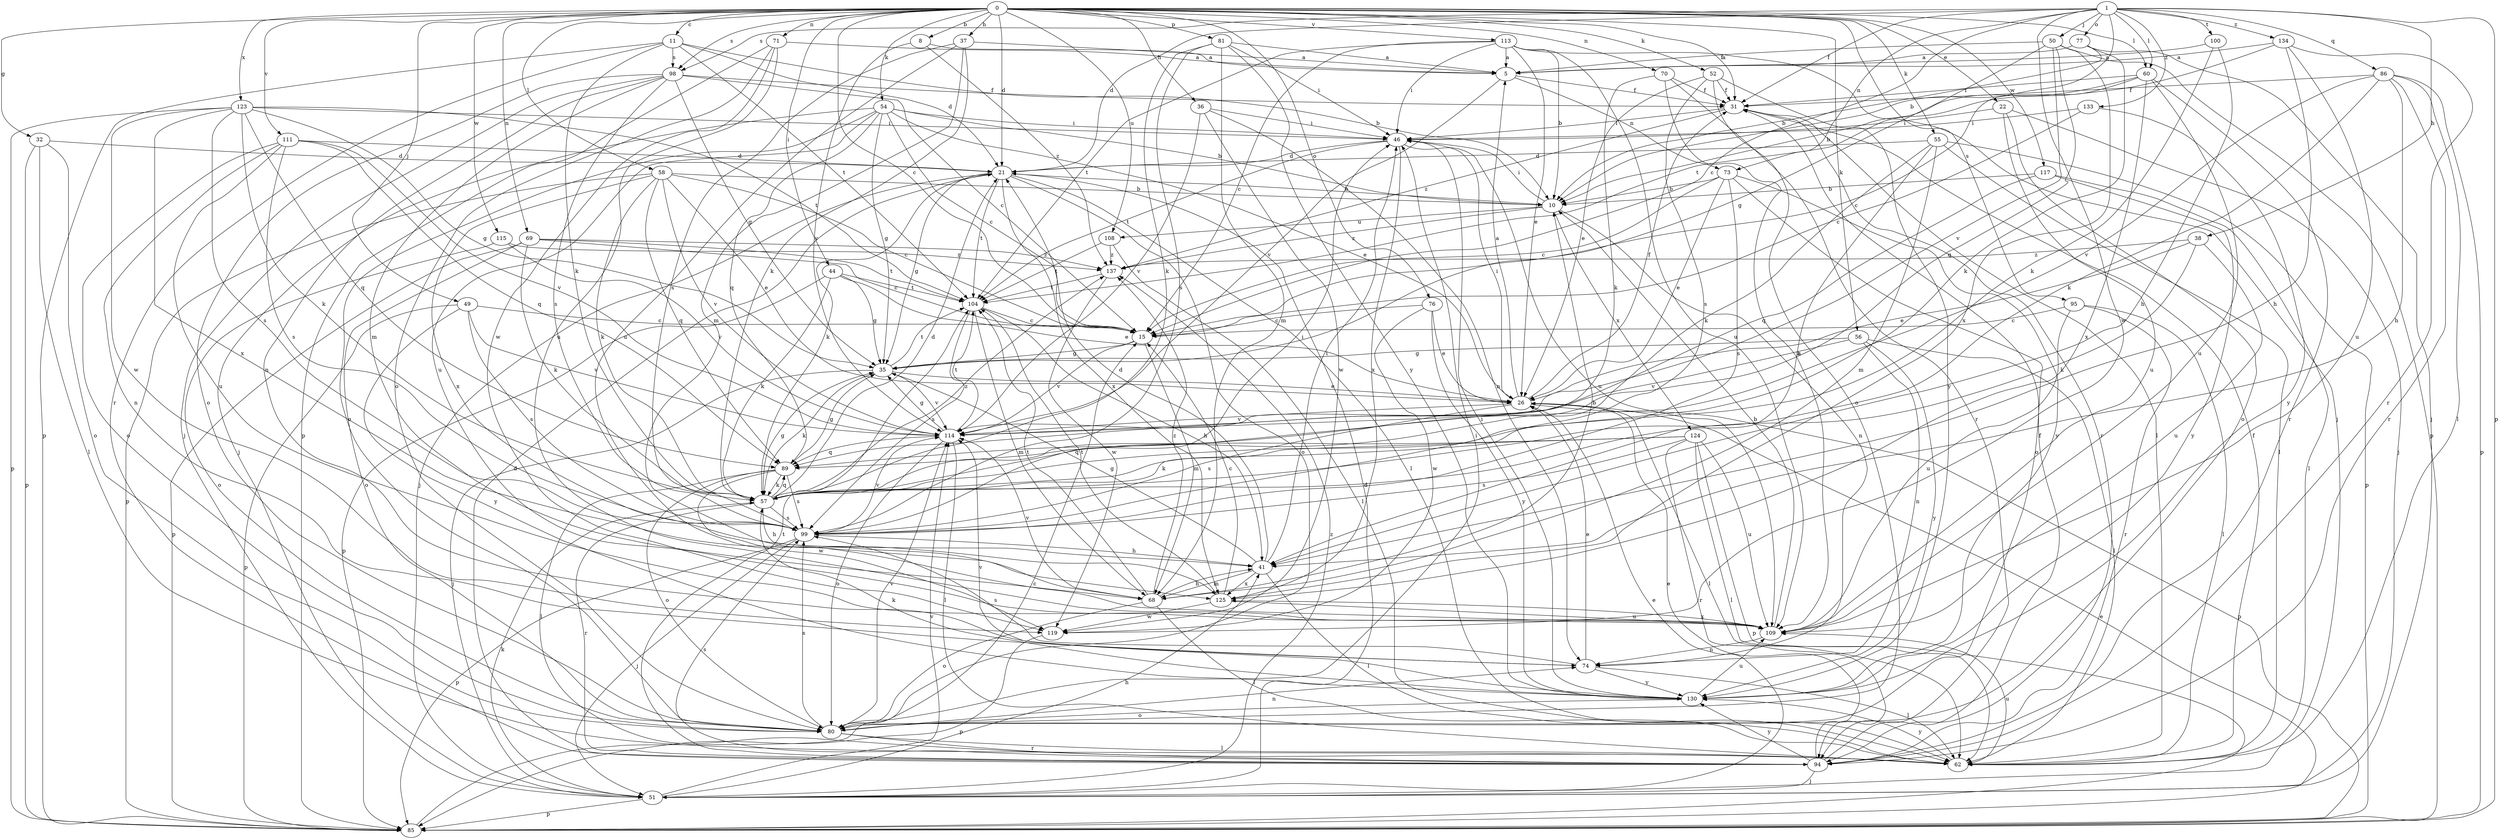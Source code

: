 strict digraph  {
0;
1;
5;
8;
10;
11;
15;
21;
22;
26;
31;
32;
35;
36;
37;
38;
41;
44;
46;
49;
50;
51;
52;
54;
55;
56;
57;
58;
60;
62;
68;
69;
70;
71;
73;
74;
76;
77;
80;
81;
85;
86;
89;
94;
95;
98;
99;
100;
104;
108;
109;
111;
113;
114;
115;
117;
119;
123;
124;
125;
130;
133;
134;
137;
0 -> 8  [label=b];
0 -> 11  [label=c];
0 -> 15  [label=c];
0 -> 21  [label=d];
0 -> 22  [label=e];
0 -> 31  [label=f];
0 -> 32  [label=g];
0 -> 36  [label=h];
0 -> 37  [label=h];
0 -> 44  [label=i];
0 -> 49  [label=j];
0 -> 52  [label=k];
0 -> 54  [label=k];
0 -> 55  [label=k];
0 -> 56  [label=k];
0 -> 58  [label=l];
0 -> 60  [label=l];
0 -> 69  [label=n];
0 -> 70  [label=n];
0 -> 71  [label=n];
0 -> 76  [label=o];
0 -> 81  [label=p];
0 -> 95  [label=s];
0 -> 98  [label=s];
0 -> 108  [label=u];
0 -> 111  [label=v];
0 -> 113  [label=v];
0 -> 115  [label=w];
0 -> 117  [label=w];
0 -> 123  [label=x];
1 -> 10  [label=b];
1 -> 15  [label=c];
1 -> 21  [label=d];
1 -> 31  [label=f];
1 -> 38  [label=h];
1 -> 50  [label=j];
1 -> 60  [label=l];
1 -> 73  [label=n];
1 -> 77  [label=o];
1 -> 85  [label=p];
1 -> 86  [label=q];
1 -> 98  [label=s];
1 -> 100  [label=t];
1 -> 119  [label=w];
1 -> 133  [label=z];
1 -> 134  [label=z];
5 -> 31  [label=f];
5 -> 73  [label=n];
5 -> 114  [label=v];
8 -> 5  [label=a];
8 -> 114  [label=v];
8 -> 137  [label=z];
10 -> 46  [label=i];
10 -> 74  [label=n];
10 -> 108  [label=u];
10 -> 124  [label=x];
10 -> 137  [label=z];
11 -> 10  [label=b];
11 -> 21  [label=d];
11 -> 57  [label=k];
11 -> 85  [label=p];
11 -> 94  [label=r];
11 -> 98  [label=s];
11 -> 104  [label=t];
15 -> 35  [label=g];
15 -> 68  [label=m];
15 -> 114  [label=v];
21 -> 10  [label=b];
21 -> 35  [label=g];
21 -> 51  [label=j];
21 -> 57  [label=k];
21 -> 62  [label=l];
21 -> 80  [label=o];
21 -> 104  [label=t];
21 -> 125  [label=x];
22 -> 46  [label=i];
22 -> 51  [label=j];
22 -> 80  [label=o];
22 -> 109  [label=u];
26 -> 5  [label=a];
26 -> 31  [label=f];
26 -> 46  [label=i];
26 -> 62  [label=l];
26 -> 85  [label=p];
26 -> 99  [label=s];
26 -> 114  [label=v];
31 -> 46  [label=i];
31 -> 62  [label=l];
31 -> 94  [label=r];
31 -> 137  [label=z];
32 -> 21  [label=d];
32 -> 62  [label=l];
32 -> 80  [label=o];
32 -> 85  [label=p];
35 -> 26  [label=e];
35 -> 51  [label=j];
35 -> 57  [label=k];
35 -> 104  [label=t];
35 -> 114  [label=v];
36 -> 46  [label=i];
36 -> 74  [label=n];
36 -> 114  [label=v];
36 -> 119  [label=w];
37 -> 5  [label=a];
37 -> 57  [label=k];
37 -> 68  [label=m];
37 -> 99  [label=s];
37 -> 109  [label=u];
38 -> 26  [label=e];
38 -> 57  [label=k];
38 -> 109  [label=u];
38 -> 137  [label=z];
41 -> 21  [label=d];
41 -> 35  [label=g];
41 -> 46  [label=i];
41 -> 62  [label=l];
41 -> 68  [label=m];
41 -> 125  [label=x];
44 -> 26  [label=e];
44 -> 35  [label=g];
44 -> 57  [label=k];
44 -> 85  [label=p];
44 -> 104  [label=t];
46 -> 21  [label=d];
46 -> 104  [label=t];
46 -> 109  [label=u];
46 -> 125  [label=x];
49 -> 15  [label=c];
49 -> 85  [label=p];
49 -> 99  [label=s];
49 -> 114  [label=v];
49 -> 130  [label=y];
50 -> 5  [label=a];
50 -> 35  [label=g];
50 -> 85  [label=p];
50 -> 89  [label=q];
50 -> 114  [label=v];
50 -> 125  [label=x];
51 -> 21  [label=d];
51 -> 26  [label=e];
51 -> 41  [label=h];
51 -> 57  [label=k];
51 -> 85  [label=p];
51 -> 114  [label=v];
51 -> 137  [label=z];
52 -> 26  [label=e];
52 -> 31  [label=f];
52 -> 80  [label=o];
52 -> 99  [label=s];
52 -> 130  [label=y];
54 -> 10  [label=b];
54 -> 15  [label=c];
54 -> 26  [label=e];
54 -> 35  [label=g];
54 -> 46  [label=i];
54 -> 51  [label=j];
54 -> 80  [label=o];
54 -> 89  [label=q];
54 -> 109  [label=u];
55 -> 21  [label=d];
55 -> 41  [label=h];
55 -> 57  [label=k];
55 -> 62  [label=l];
55 -> 68  [label=m];
55 -> 85  [label=p];
56 -> 35  [label=g];
56 -> 62  [label=l];
56 -> 74  [label=n];
56 -> 114  [label=v];
56 -> 130  [label=y];
57 -> 21  [label=d];
57 -> 35  [label=g];
57 -> 41  [label=h];
57 -> 89  [label=q];
57 -> 94  [label=r];
57 -> 99  [label=s];
57 -> 137  [label=z];
58 -> 10  [label=b];
58 -> 15  [label=c];
58 -> 26  [label=e];
58 -> 57  [label=k];
58 -> 85  [label=p];
58 -> 89  [label=q];
58 -> 114  [label=v];
58 -> 125  [label=x];
60 -> 10  [label=b];
60 -> 15  [label=c];
60 -> 31  [label=f];
60 -> 94  [label=r];
60 -> 109  [label=u];
60 -> 125  [label=x];
62 -> 31  [label=f];
62 -> 109  [label=u];
62 -> 130  [label=y];
68 -> 10  [label=b];
68 -> 41  [label=h];
68 -> 62  [label=l];
68 -> 80  [label=o];
68 -> 104  [label=t];
68 -> 114  [label=v];
68 -> 137  [label=z];
69 -> 15  [label=c];
69 -> 57  [label=k];
69 -> 80  [label=o];
69 -> 85  [label=p];
69 -> 104  [label=t];
69 -> 137  [label=z];
70 -> 31  [label=f];
70 -> 57  [label=k];
70 -> 94  [label=r];
70 -> 109  [label=u];
71 -> 5  [label=a];
71 -> 80  [label=o];
71 -> 85  [label=p];
71 -> 109  [label=u];
71 -> 119  [label=w];
73 -> 10  [label=b];
73 -> 15  [label=c];
73 -> 26  [label=e];
73 -> 80  [label=o];
73 -> 99  [label=s];
73 -> 130  [label=y];
74 -> 26  [label=e];
74 -> 62  [label=l];
74 -> 99  [label=s];
74 -> 130  [label=y];
76 -> 15  [label=c];
76 -> 26  [label=e];
76 -> 119  [label=w];
76 -> 130  [label=y];
77 -> 5  [label=a];
77 -> 10  [label=b];
77 -> 51  [label=j];
77 -> 57  [label=k];
80 -> 46  [label=i];
80 -> 62  [label=l];
80 -> 74  [label=n];
80 -> 94  [label=r];
80 -> 99  [label=s];
80 -> 114  [label=v];
81 -> 5  [label=a];
81 -> 46  [label=i];
81 -> 57  [label=k];
81 -> 68  [label=m];
81 -> 99  [label=s];
81 -> 130  [label=y];
85 -> 15  [label=c];
85 -> 26  [label=e];
86 -> 31  [label=f];
86 -> 41  [label=h];
86 -> 57  [label=k];
86 -> 62  [label=l];
86 -> 85  [label=p];
86 -> 94  [label=r];
86 -> 114  [label=v];
89 -> 35  [label=g];
89 -> 57  [label=k];
89 -> 62  [label=l];
89 -> 80  [label=o];
89 -> 99  [label=s];
89 -> 119  [label=w];
94 -> 21  [label=d];
94 -> 26  [label=e];
94 -> 31  [label=f];
94 -> 51  [label=j];
94 -> 99  [label=s];
94 -> 104  [label=t];
94 -> 130  [label=y];
95 -> 15  [label=c];
95 -> 62  [label=l];
95 -> 94  [label=r];
95 -> 109  [label=u];
98 -> 15  [label=c];
98 -> 31  [label=f];
98 -> 35  [label=g];
98 -> 51  [label=j];
98 -> 68  [label=m];
98 -> 74  [label=n];
98 -> 80  [label=o];
98 -> 99  [label=s];
99 -> 41  [label=h];
99 -> 46  [label=i];
99 -> 51  [label=j];
99 -> 85  [label=p];
99 -> 114  [label=v];
100 -> 5  [label=a];
100 -> 41  [label=h];
100 -> 57  [label=k];
104 -> 15  [label=c];
104 -> 41  [label=h];
104 -> 68  [label=m];
104 -> 99  [label=s];
108 -> 62  [label=l];
108 -> 104  [label=t];
108 -> 137  [label=z];
109 -> 10  [label=b];
109 -> 74  [label=n];
109 -> 125  [label=x];
111 -> 21  [label=d];
111 -> 74  [label=n];
111 -> 80  [label=o];
111 -> 89  [label=q];
111 -> 99  [label=s];
111 -> 109  [label=u];
111 -> 114  [label=v];
113 -> 5  [label=a];
113 -> 10  [label=b];
113 -> 15  [label=c];
113 -> 26  [label=e];
113 -> 46  [label=i];
113 -> 51  [label=j];
113 -> 104  [label=t];
113 -> 109  [label=u];
114 -> 35  [label=g];
114 -> 62  [label=l];
114 -> 80  [label=o];
114 -> 89  [label=q];
114 -> 104  [label=t];
115 -> 80  [label=o];
115 -> 114  [label=v];
115 -> 137  [label=z];
117 -> 10  [label=b];
117 -> 62  [label=l];
117 -> 89  [label=q];
117 -> 130  [label=y];
119 -> 85  [label=p];
123 -> 35  [label=g];
123 -> 46  [label=i];
123 -> 57  [label=k];
123 -> 85  [label=p];
123 -> 89  [label=q];
123 -> 99  [label=s];
123 -> 104  [label=t];
123 -> 119  [label=w];
123 -> 125  [label=x];
124 -> 57  [label=k];
124 -> 62  [label=l];
124 -> 85  [label=p];
124 -> 89  [label=q];
124 -> 94  [label=r];
124 -> 99  [label=s];
124 -> 109  [label=u];
125 -> 15  [label=c];
125 -> 104  [label=t];
125 -> 109  [label=u];
125 -> 119  [label=w];
130 -> 46  [label=i];
130 -> 57  [label=k];
130 -> 80  [label=o];
130 -> 109  [label=u];
130 -> 114  [label=v];
133 -> 15  [label=c];
133 -> 46  [label=i];
133 -> 130  [label=y];
134 -> 5  [label=a];
134 -> 41  [label=h];
134 -> 94  [label=r];
134 -> 104  [label=t];
134 -> 109  [label=u];
137 -> 104  [label=t];
137 -> 119  [label=w];
}
